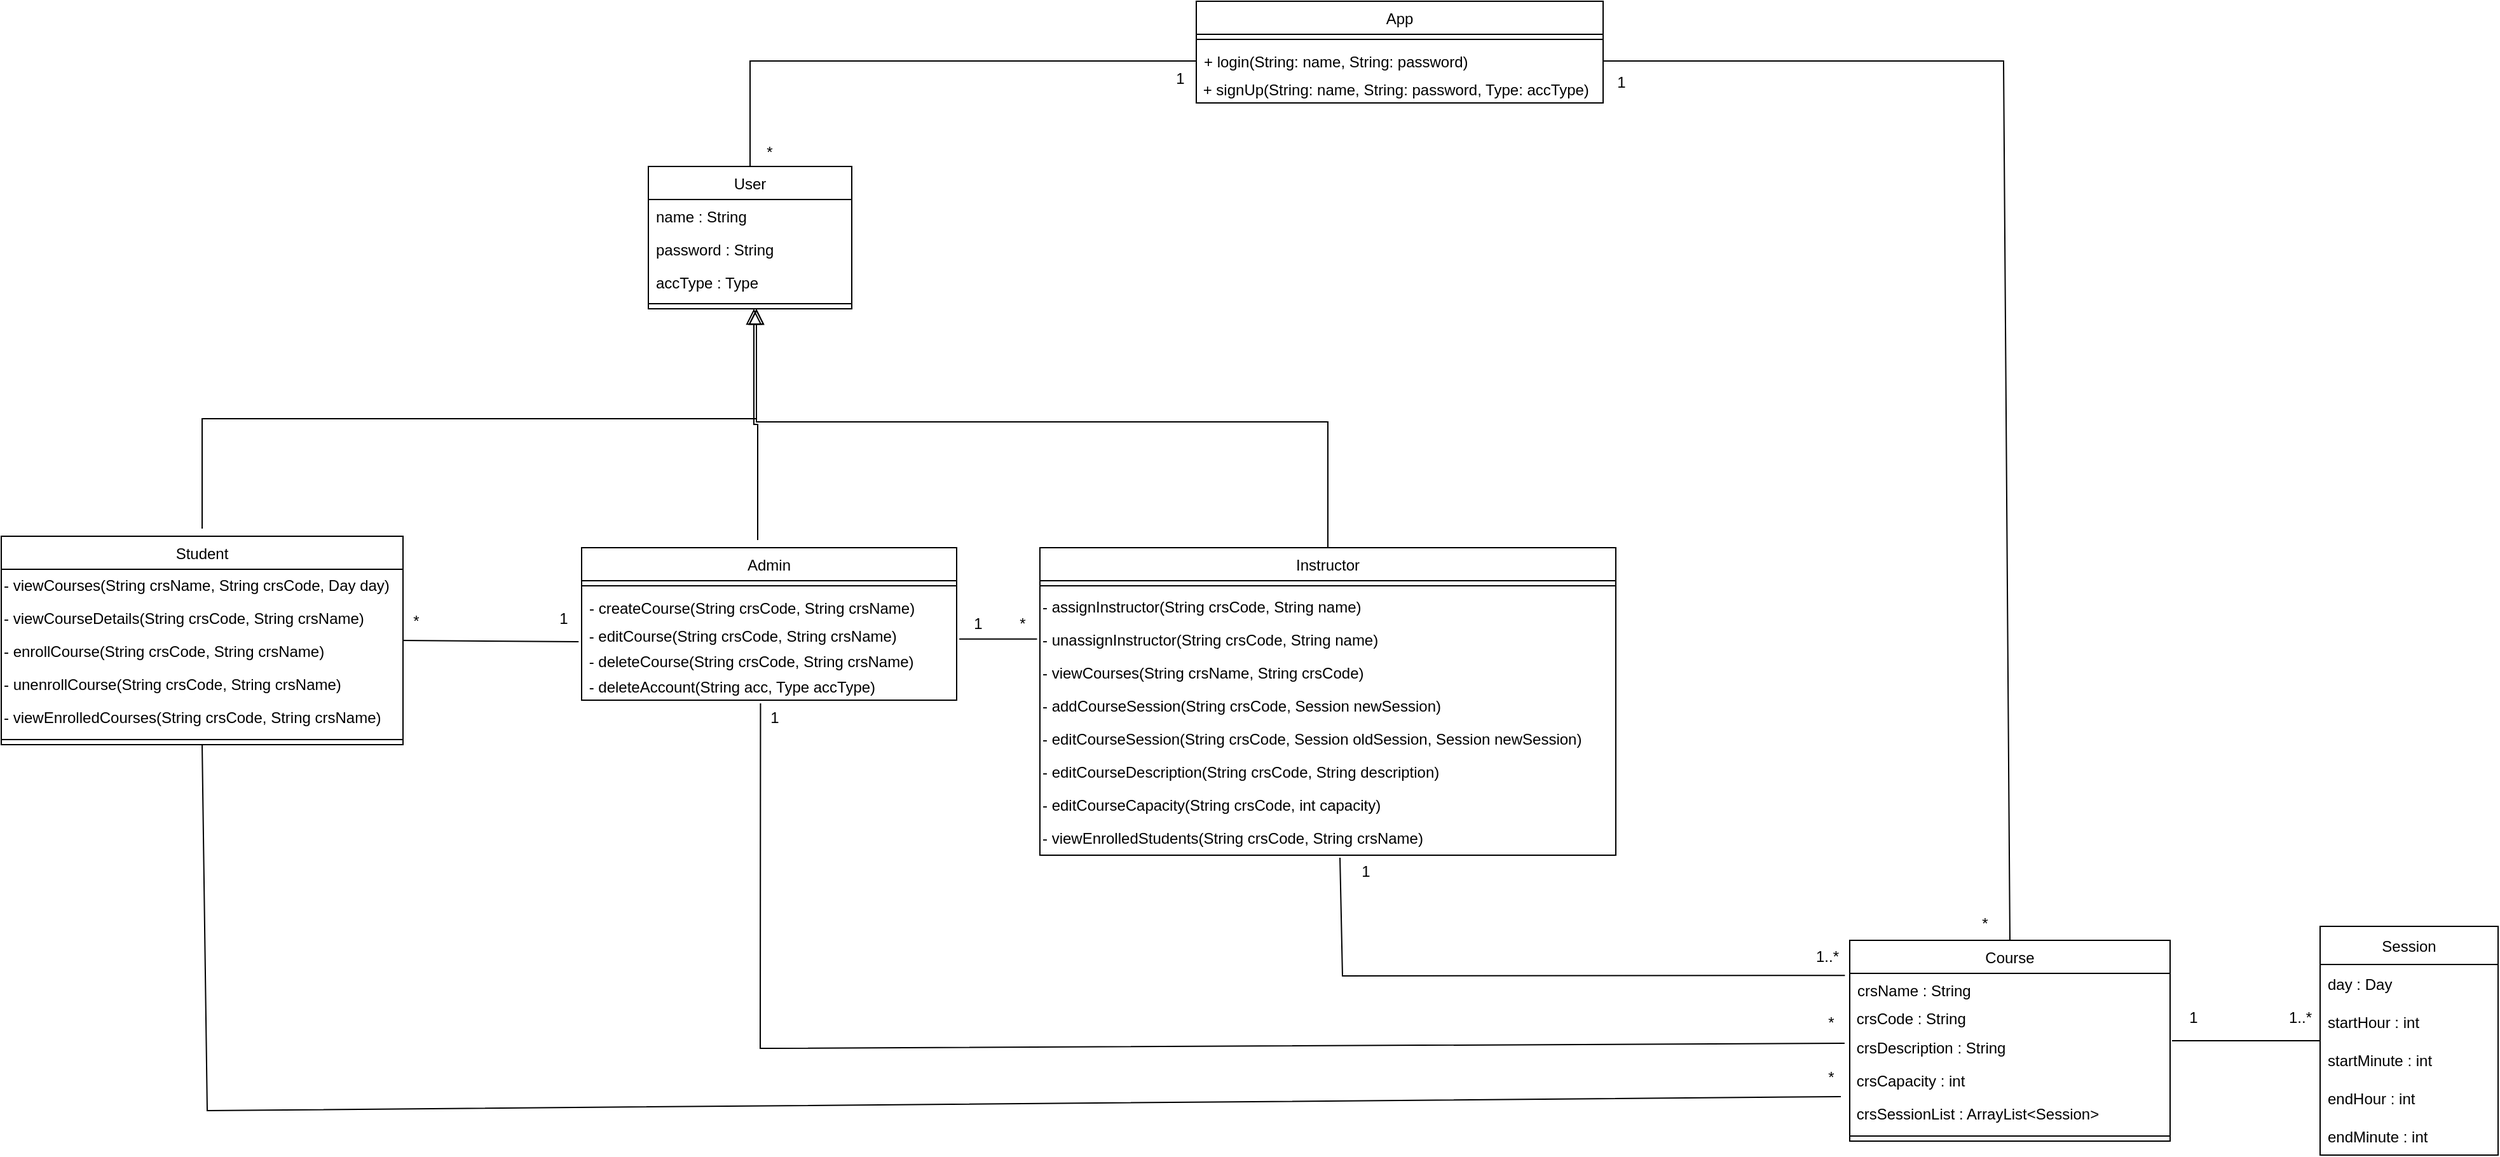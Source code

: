 <mxfile version="20.0.4" type="device"><diagram id="C5RBs43oDa-KdzZeNtuy" name="Page-1"><mxGraphModel dx="2489" dy="1955" grid="0" gridSize="10" guides="1" tooltips="1" connect="1" arrows="1" fold="1" page="1" pageScale="1" pageWidth="827" pageHeight="1169" math="0" shadow="0"><root><mxCell id="WIyWlLk6GJQsqaUBKTNV-0"/><mxCell id="WIyWlLk6GJQsqaUBKTNV-1" parent="WIyWlLk6GJQsqaUBKTNV-0"/><mxCell id="zkfFHV4jXpPFQw0GAbJ--0" value="User" style="swimlane;fontStyle=0;align=center;verticalAlign=top;childLayout=stackLayout;horizontal=1;startSize=26;horizontalStack=0;resizeParent=1;resizeLast=0;collapsible=1;marginBottom=0;rounded=0;shadow=0;strokeWidth=1;" parent="WIyWlLk6GJQsqaUBKTNV-1" vertex="1"><mxGeometry y="120" width="160" height="112" as="geometry"><mxRectangle x="230" y="140" width="160" height="26" as="alternateBounds"/></mxGeometry></mxCell><mxCell id="zkfFHV4jXpPFQw0GAbJ--1" value="name : String" style="text;align=left;verticalAlign=top;spacingLeft=4;spacingRight=4;overflow=hidden;rotatable=0;points=[[0,0.5],[1,0.5]];portConstraint=eastwest;" parent="zkfFHV4jXpPFQw0GAbJ--0" vertex="1"><mxGeometry y="26" width="160" height="26" as="geometry"/></mxCell><mxCell id="zkfFHV4jXpPFQw0GAbJ--2" value="password : String" style="text;align=left;verticalAlign=top;spacingLeft=4;spacingRight=4;overflow=hidden;rotatable=0;points=[[0,0.5],[1,0.5]];portConstraint=eastwest;rounded=0;shadow=0;html=0;" parent="zkfFHV4jXpPFQw0GAbJ--0" vertex="1"><mxGeometry y="52" width="160" height="26" as="geometry"/></mxCell><mxCell id="zkfFHV4jXpPFQw0GAbJ--3" value="accType : Type" style="text;align=left;verticalAlign=top;spacingLeft=4;spacingRight=4;overflow=hidden;rotatable=0;points=[[0,0.5],[1,0.5]];portConstraint=eastwest;rounded=0;shadow=0;html=0;" parent="zkfFHV4jXpPFQw0GAbJ--0" vertex="1"><mxGeometry y="78" width="160" height="26" as="geometry"/></mxCell><mxCell id="zkfFHV4jXpPFQw0GAbJ--4" value="" style="line;html=1;strokeWidth=1;align=left;verticalAlign=middle;spacingTop=-1;spacingLeft=3;spacingRight=3;rotatable=0;labelPosition=right;points=[];portConstraint=eastwest;" parent="zkfFHV4jXpPFQw0GAbJ--0" vertex="1"><mxGeometry y="104" width="160" height="8" as="geometry"/></mxCell><mxCell id="zkfFHV4jXpPFQw0GAbJ--6" value="Admin" style="swimlane;fontStyle=0;align=center;verticalAlign=top;childLayout=stackLayout;horizontal=1;startSize=26;horizontalStack=0;resizeParent=1;resizeLast=0;collapsible=1;marginBottom=0;rounded=0;shadow=0;strokeWidth=1;" parent="WIyWlLk6GJQsqaUBKTNV-1" vertex="1"><mxGeometry x="-52.5" y="420" width="295" height="120" as="geometry"><mxRectangle x="130" y="380" width="160" height="26" as="alternateBounds"/></mxGeometry></mxCell><mxCell id="zkfFHV4jXpPFQw0GAbJ--9" value="" style="line;html=1;strokeWidth=1;align=left;verticalAlign=middle;spacingTop=-1;spacingLeft=3;spacingRight=3;rotatable=0;labelPosition=right;points=[];portConstraint=eastwest;" parent="zkfFHV4jXpPFQw0GAbJ--6" vertex="1"><mxGeometry y="26" width="295" height="8" as="geometry"/></mxCell><mxCell id="zkfFHV4jXpPFQw0GAbJ--11" value="- createCourse(String crsCode, String crsName)" style="text;align=left;verticalAlign=top;spacingLeft=4;spacingRight=4;overflow=hidden;rotatable=0;points=[[0,0.5],[1,0.5]];portConstraint=eastwest;" parent="zkfFHV4jXpPFQw0GAbJ--6" vertex="1"><mxGeometry y="34" width="295" height="26" as="geometry"/></mxCell><mxCell id="dSjiHnSoNEr7GMfDtSUH-16" value="&amp;nbsp;- editCourse(String crsCode, String crsName)" style="text;html=1;resizable=0;autosize=1;align=left;verticalAlign=middle;points=[];fillColor=none;strokeColor=none;rounded=0;" parent="zkfFHV4jXpPFQw0GAbJ--6" vertex="1"><mxGeometry y="60" width="295" height="20" as="geometry"/></mxCell><mxCell id="dSjiHnSoNEr7GMfDtSUH-17" value="&amp;nbsp;- deleteCourse(String crsCode, String crsName)" style="text;html=1;resizable=0;autosize=1;align=left;verticalAlign=middle;points=[];fillColor=none;strokeColor=none;rounded=0;" parent="zkfFHV4jXpPFQw0GAbJ--6" vertex="1"><mxGeometry y="80" width="295" height="20" as="geometry"/></mxCell><mxCell id="dSjiHnSoNEr7GMfDtSUH-19" value="&amp;nbsp;- deleteAccount(String acc, Type accType)" style="text;html=1;resizable=0;autosize=1;align=left;verticalAlign=middle;points=[];fillColor=none;strokeColor=none;rounded=0;" parent="zkfFHV4jXpPFQw0GAbJ--6" vertex="1"><mxGeometry y="100" width="295" height="20" as="geometry"/></mxCell><mxCell id="zkfFHV4jXpPFQw0GAbJ--12" value="" style="endArrow=block;endSize=10;endFill=0;shadow=0;strokeWidth=1;rounded=0;edgeStyle=elbowEdgeStyle;elbow=vertical;" parent="WIyWlLk6GJQsqaUBKTNV-1" edge="1"><mxGeometry width="160" relative="1" as="geometry"><mxPoint x="86" y="414" as="sourcePoint"/><mxPoint x="83" y="232" as="targetPoint"/></mxGeometry></mxCell><mxCell id="zkfFHV4jXpPFQw0GAbJ--13" value="Student" style="swimlane;fontStyle=0;align=center;verticalAlign=top;childLayout=stackLayout;horizontal=1;startSize=26;horizontalStack=0;resizeParent=1;resizeLast=0;collapsible=1;marginBottom=0;rounded=0;shadow=0;strokeWidth=1;" parent="WIyWlLk6GJQsqaUBKTNV-1" vertex="1"><mxGeometry x="-509" y="411" width="316" height="164" as="geometry"><mxRectangle x="340" y="380" width="170" height="26" as="alternateBounds"/></mxGeometry></mxCell><mxCell id="kXjcyVmb13B4pFArsCAS-3" value="- viewCourses(String crsName, String crsCode, Day day)" style="text;html=1;resizable=0;autosize=1;align=left;verticalAlign=middle;points=[];fillColor=none;strokeColor=none;rounded=0;" vertex="1" parent="zkfFHV4jXpPFQw0GAbJ--13"><mxGeometry y="26" width="316" height="26" as="geometry"/></mxCell><mxCell id="kXjcyVmb13B4pFArsCAS-7" value="- viewCourseDetails(String crsCode, String crsName)" style="text;html=1;resizable=0;autosize=1;align=left;verticalAlign=middle;points=[];fillColor=none;strokeColor=none;rounded=0;" vertex="1" parent="zkfFHV4jXpPFQw0GAbJ--13"><mxGeometry y="52" width="316" height="26" as="geometry"/></mxCell><mxCell id="kXjcyVmb13B4pFArsCAS-8" value="- enrollCourse(String crsCode, String crsName)" style="text;html=1;resizable=0;autosize=1;align=left;verticalAlign=middle;points=[];fillColor=none;strokeColor=none;rounded=0;" vertex="1" parent="zkfFHV4jXpPFQw0GAbJ--13"><mxGeometry y="78" width="316" height="26" as="geometry"/></mxCell><mxCell id="kXjcyVmb13B4pFArsCAS-10" value="- unenrollCourse(String crsCode, String crsName)" style="text;html=1;resizable=0;autosize=1;align=left;verticalAlign=middle;points=[];fillColor=none;strokeColor=none;rounded=0;" vertex="1" parent="zkfFHV4jXpPFQw0GAbJ--13"><mxGeometry y="104" width="316" height="26" as="geometry"/></mxCell><mxCell id="kXjcyVmb13B4pFArsCAS-9" value="- viewEnrolledCourses(String crsCode, String crsName)" style="text;html=1;resizable=0;autosize=1;align=left;verticalAlign=middle;points=[];fillColor=none;strokeColor=none;rounded=0;" vertex="1" parent="zkfFHV4jXpPFQw0GAbJ--13"><mxGeometry y="130" width="316" height="26" as="geometry"/></mxCell><mxCell id="zkfFHV4jXpPFQw0GAbJ--15" value="" style="line;html=1;strokeWidth=1;align=left;verticalAlign=middle;spacingTop=-1;spacingLeft=3;spacingRight=3;rotatable=0;labelPosition=right;points=[];portConstraint=eastwest;" parent="zkfFHV4jXpPFQw0GAbJ--13" vertex="1"><mxGeometry y="156" width="316" height="8" as="geometry"/></mxCell><mxCell id="zkfFHV4jXpPFQw0GAbJ--16" value="" style="endArrow=block;endSize=10;endFill=0;shadow=0;strokeWidth=1;rounded=0;edgeStyle=elbowEdgeStyle;elbow=vertical;" parent="WIyWlLk6GJQsqaUBKTNV-1" edge="1"><mxGeometry width="160" relative="1" as="geometry"><mxPoint x="-351" y="405" as="sourcePoint"/><mxPoint x="85" y="232" as="targetPoint"/></mxGeometry></mxCell><mxCell id="zkfFHV4jXpPFQw0GAbJ--17" value="App" style="swimlane;fontStyle=0;align=center;verticalAlign=top;childLayout=stackLayout;horizontal=1;startSize=26;horizontalStack=0;resizeParent=1;resizeLast=0;collapsible=1;marginBottom=0;rounded=0;shadow=0;strokeWidth=1;" parent="WIyWlLk6GJQsqaUBKTNV-1" vertex="1"><mxGeometry x="431" y="-10" width="320" height="80" as="geometry"><mxRectangle x="550" y="140" width="160" height="26" as="alternateBounds"/></mxGeometry></mxCell><mxCell id="zkfFHV4jXpPFQw0GAbJ--23" value="" style="line;html=1;strokeWidth=1;align=left;verticalAlign=middle;spacingTop=-1;spacingLeft=3;spacingRight=3;rotatable=0;labelPosition=right;points=[];portConstraint=eastwest;" parent="zkfFHV4jXpPFQw0GAbJ--17" vertex="1"><mxGeometry y="26" width="320" height="8" as="geometry"/></mxCell><mxCell id="zkfFHV4jXpPFQw0GAbJ--24" value="+ login(String: name, String: password)" style="text;align=left;verticalAlign=top;spacingLeft=4;spacingRight=4;overflow=hidden;rotatable=0;points=[[0,0.5],[1,0.5]];portConstraint=eastwest;" parent="zkfFHV4jXpPFQw0GAbJ--17" vertex="1"><mxGeometry y="34" width="320" height="26" as="geometry"/></mxCell><mxCell id="dSjiHnSoNEr7GMfDtSUH-7" value="&amp;nbsp;+ signUp(String: name, String: password, Type: accType)" style="text;html=1;align=left;verticalAlign=middle;resizable=0;points=[];autosize=1;strokeColor=none;fillColor=none;" parent="zkfFHV4jXpPFQw0GAbJ--17" vertex="1"><mxGeometry y="60" width="320" height="20" as="geometry"/></mxCell><mxCell id="dSjiHnSoNEr7GMfDtSUH-0" value="Instructor" style="swimlane;fontStyle=0;align=center;verticalAlign=top;childLayout=stackLayout;horizontal=1;startSize=26;horizontalStack=0;resizeParent=1;resizeParentMax=0;resizeLast=0;collapsible=1;marginBottom=0;" parent="WIyWlLk6GJQsqaUBKTNV-1" vertex="1"><mxGeometry x="308" y="420" width="453" height="242" as="geometry"/></mxCell><mxCell id="dSjiHnSoNEr7GMfDtSUH-2" value="" style="line;strokeWidth=1;fillColor=none;align=left;verticalAlign=middle;spacingTop=-1;spacingLeft=3;spacingRight=3;rotatable=0;labelPosition=right;points=[];portConstraint=eastwest;" parent="dSjiHnSoNEr7GMfDtSUH-0" vertex="1"><mxGeometry y="26" width="453" height="8" as="geometry"/></mxCell><mxCell id="snI3bvTsSXkvnuMoRKfe-2" value="- assignInstructor(String crsCode, String name)" style="text;html=1;resizable=0;autosize=1;align=left;verticalAlign=middle;points=[];fillColor=none;strokeColor=none;rounded=0;" parent="dSjiHnSoNEr7GMfDtSUH-0" vertex="1"><mxGeometry y="34" width="453" height="26" as="geometry"/></mxCell><mxCell id="snI3bvTsSXkvnuMoRKfe-3" value="- unassignInstructor(String crsCode, String name)" style="text;html=1;resizable=0;autosize=1;align=left;verticalAlign=middle;points=[];fillColor=none;strokeColor=none;rounded=0;" parent="dSjiHnSoNEr7GMfDtSUH-0" vertex="1"><mxGeometry y="60" width="453" height="26" as="geometry"/></mxCell><mxCell id="snI3bvTsSXkvnuMoRKfe-6" value="- viewCourses(String crsName, String crsCode)" style="text;html=1;resizable=0;autosize=1;align=left;verticalAlign=middle;points=[];fillColor=none;strokeColor=none;rounded=0;" parent="dSjiHnSoNEr7GMfDtSUH-0" vertex="1"><mxGeometry y="86" width="453" height="26" as="geometry"/></mxCell><mxCell id="snI3bvTsSXkvnuMoRKfe-4" value="- addCourseSession(String crsCode, Session newSession)" style="text;html=1;resizable=0;autosize=1;align=left;verticalAlign=middle;points=[];fillColor=none;strokeColor=none;rounded=0;" parent="dSjiHnSoNEr7GMfDtSUH-0" vertex="1"><mxGeometry y="112" width="453" height="26" as="geometry"/></mxCell><mxCell id="snI3bvTsSXkvnuMoRKfe-7" value="- editCourseSession(String crsCode, Session oldSession, Session newSession)" style="text;html=1;resizable=0;autosize=1;align=left;verticalAlign=middle;points=[];fillColor=none;strokeColor=none;rounded=0;" parent="dSjiHnSoNEr7GMfDtSUH-0" vertex="1"><mxGeometry y="138" width="453" height="26" as="geometry"/></mxCell><mxCell id="snI3bvTsSXkvnuMoRKfe-5" value="- editCourseDescription(String crsCode, String description)" style="text;html=1;resizable=0;autosize=1;align=left;verticalAlign=middle;points=[];fillColor=none;strokeColor=none;rounded=0;" parent="dSjiHnSoNEr7GMfDtSUH-0" vertex="1"><mxGeometry y="164" width="453" height="26" as="geometry"/></mxCell><mxCell id="snI3bvTsSXkvnuMoRKfe-8" value="- editCourseCapacity(String crsCode, int capacity)" style="text;html=1;resizable=0;autosize=1;align=left;verticalAlign=middle;points=[];fillColor=none;strokeColor=none;rounded=0;" parent="dSjiHnSoNEr7GMfDtSUH-0" vertex="1"><mxGeometry y="190" width="453" height="26" as="geometry"/></mxCell><mxCell id="kXjcyVmb13B4pFArsCAS-11" value="- viewEnrolledStudents(String crsCode, String crsName)" style="text;html=1;resizable=0;autosize=1;align=left;verticalAlign=middle;points=[];fillColor=none;strokeColor=none;rounded=0;" vertex="1" parent="dSjiHnSoNEr7GMfDtSUH-0"><mxGeometry y="216" width="453" height="26" as="geometry"/></mxCell><mxCell id="dSjiHnSoNEr7GMfDtSUH-8" value="" style="endArrow=none;html=1;rounded=0;entryX=0;entryY=0.5;entryDx=0;entryDy=0;exitX=0.5;exitY=0;exitDx=0;exitDy=0;" parent="WIyWlLk6GJQsqaUBKTNV-1" source="zkfFHV4jXpPFQw0GAbJ--0" target="zkfFHV4jXpPFQw0GAbJ--24" edge="1"><mxGeometry width="50" height="50" relative="1" as="geometry"><mxPoint x="390" y="310" as="sourcePoint"/><mxPoint x="440" y="260" as="targetPoint"/><Array as="points"><mxPoint x="80" y="37"/></Array></mxGeometry></mxCell><mxCell id="dSjiHnSoNEr7GMfDtSUH-9" value="1" style="text;html=1;resizable=0;autosize=1;align=center;verticalAlign=middle;points=[];fillColor=none;strokeColor=none;rounded=0;" parent="WIyWlLk6GJQsqaUBKTNV-1" vertex="1"><mxGeometry x="408" y="41" width="20" height="20" as="geometry"/></mxCell><mxCell id="dSjiHnSoNEr7GMfDtSUH-10" value="*" style="text;html=1;resizable=0;autosize=1;align=center;verticalAlign=middle;points=[];fillColor=none;strokeColor=none;rounded=0;" parent="WIyWlLk6GJQsqaUBKTNV-1" vertex="1"><mxGeometry x="85" y="99" width="20" height="20" as="geometry"/></mxCell><mxCell id="dSjiHnSoNEr7GMfDtSUH-11" value="Course" style="swimlane;fontStyle=0;align=center;verticalAlign=top;childLayout=stackLayout;horizontal=1;startSize=26;horizontalStack=0;resizeParent=1;resizeParentMax=0;resizeLast=0;collapsible=1;marginBottom=0;" parent="WIyWlLk6GJQsqaUBKTNV-1" vertex="1"><mxGeometry x="945" y="729" width="252" height="158" as="geometry"/></mxCell><mxCell id="dSjiHnSoNEr7GMfDtSUH-12" value="crsName : String" style="text;strokeColor=none;fillColor=none;align=left;verticalAlign=top;spacingLeft=4;spacingRight=4;overflow=hidden;rotatable=0;points=[[0,0.5],[1,0.5]];portConstraint=eastwest;" parent="dSjiHnSoNEr7GMfDtSUH-11" vertex="1"><mxGeometry y="26" width="252" height="26" as="geometry"/></mxCell><mxCell id="snI3bvTsSXkvnuMoRKfe-9" value="&amp;nbsp;crsCode : String" style="text;html=1;resizable=0;autosize=1;align=left;verticalAlign=middle;points=[];fillColor=none;strokeColor=none;rounded=0;" parent="dSjiHnSoNEr7GMfDtSUH-11" vertex="1"><mxGeometry y="52" width="252" height="20" as="geometry"/></mxCell><mxCell id="dSjiHnSoNEr7GMfDtSUH-15" value="&amp;nbsp;crsDescription : String" style="text;html=1;resizable=0;autosize=1;align=left;verticalAlign=middle;points=[];fillColor=none;strokeColor=none;rounded=0;" parent="dSjiHnSoNEr7GMfDtSUH-11" vertex="1"><mxGeometry y="72" width="252" height="26" as="geometry"/></mxCell><mxCell id="snI3bvTsSXkvnuMoRKfe-10" value="&amp;nbsp;crsCapacity : int" style="text;html=1;resizable=0;autosize=1;align=left;verticalAlign=middle;points=[];fillColor=none;strokeColor=none;rounded=0;" parent="dSjiHnSoNEr7GMfDtSUH-11" vertex="1"><mxGeometry y="98" width="252" height="26" as="geometry"/></mxCell><mxCell id="snI3bvTsSXkvnuMoRKfe-11" value="&amp;nbsp;crsSessionList : ArrayList&amp;lt;Session&amp;gt;" style="text;html=1;resizable=0;autosize=1;align=left;verticalAlign=middle;points=[];fillColor=none;strokeColor=none;rounded=0;" parent="dSjiHnSoNEr7GMfDtSUH-11" vertex="1"><mxGeometry y="124" width="252" height="26" as="geometry"/></mxCell><mxCell id="dSjiHnSoNEr7GMfDtSUH-13" value="" style="line;strokeWidth=1;fillColor=none;align=left;verticalAlign=middle;spacingTop=-1;spacingLeft=3;spacingRight=3;rotatable=0;labelPosition=right;points=[];portConstraint=eastwest;" parent="dSjiHnSoNEr7GMfDtSUH-11" vertex="1"><mxGeometry y="150" width="252" height="8" as="geometry"/></mxCell><mxCell id="dSjiHnSoNEr7GMfDtSUH-24" value="1" style="text;html=1;resizable=0;autosize=1;align=center;verticalAlign=middle;points=[];fillColor=none;strokeColor=none;rounded=0;" parent="WIyWlLk6GJQsqaUBKTNV-1" vertex="1"><mxGeometry x="755" y="44" width="20" height="20" as="geometry"/></mxCell><mxCell id="dSjiHnSoNEr7GMfDtSUH-33" value="" style="endArrow=none;html=1;rounded=0;entryX=0.5;entryY=0;entryDx=0;entryDy=0;exitX=1;exitY=0.5;exitDx=0;exitDy=0;" parent="WIyWlLk6GJQsqaUBKTNV-1" source="zkfFHV4jXpPFQw0GAbJ--24" target="dSjiHnSoNEr7GMfDtSUH-11" edge="1"><mxGeometry width="50" height="50" relative="1" as="geometry"><mxPoint x="530" y="291.6" as="sourcePoint"/><mxPoint x="649.36" y="209.996" as="targetPoint"/><Array as="points"><mxPoint x="1066" y="37"/></Array></mxGeometry></mxCell><mxCell id="dSjiHnSoNEr7GMfDtSUH-34" value="" style="endArrow=block;endSize=10;endFill=0;shadow=0;strokeWidth=1;rounded=0;edgeStyle=elbowEdgeStyle;elbow=vertical;entryX=0.524;entryY=0.275;entryDx=0;entryDy=0;entryPerimeter=0;" parent="WIyWlLk6GJQsqaUBKTNV-1" source="dSjiHnSoNEr7GMfDtSUH-0" edge="1"><mxGeometry width="160" relative="1" as="geometry"><mxPoint x="447.16" y="478.8" as="sourcePoint"/><mxPoint x="85.0" y="232.0" as="targetPoint"/><Array as="points"><mxPoint x="265" y="321"/><mxPoint x="114.16" y="261.8"/><mxPoint x="227.16" y="303.8"/><mxPoint x="327.16" y="353.8"/></Array></mxGeometry></mxCell><mxCell id="snI3bvTsSXkvnuMoRKfe-12" value="" style="endArrow=none;html=1;rounded=0;exitX=1.006;exitY=0.269;exitDx=0;exitDy=0;exitPerimeter=0;" parent="WIyWlLk6GJQsqaUBKTNV-1" source="dSjiHnSoNEr7GMfDtSUH-15" target="snI3bvTsSXkvnuMoRKfe-13" edge="1"><mxGeometry width="50" height="50" relative="1" as="geometry"><mxPoint x="828" y="244" as="sourcePoint"/><mxPoint x="961" y="247" as="targetPoint"/></mxGeometry></mxCell><mxCell id="snI3bvTsSXkvnuMoRKfe-13" value="Session" style="swimlane;fontStyle=0;childLayout=stackLayout;horizontal=1;startSize=30;horizontalStack=0;resizeParent=1;resizeParentMax=0;resizeLast=0;collapsible=1;marginBottom=0;" parent="WIyWlLk6GJQsqaUBKTNV-1" vertex="1"><mxGeometry x="1315" y="718" width="140" height="180" as="geometry"/></mxCell><mxCell id="snI3bvTsSXkvnuMoRKfe-14" value="day : Day" style="text;strokeColor=none;fillColor=none;align=left;verticalAlign=middle;spacingLeft=4;spacingRight=4;overflow=hidden;points=[[0,0.5],[1,0.5]];portConstraint=eastwest;rotatable=0;" parent="snI3bvTsSXkvnuMoRKfe-13" vertex="1"><mxGeometry y="30" width="140" height="30" as="geometry"/></mxCell><mxCell id="snI3bvTsSXkvnuMoRKfe-15" value="startHour : int" style="text;strokeColor=none;fillColor=none;align=left;verticalAlign=middle;spacingLeft=4;spacingRight=4;overflow=hidden;points=[[0,0.5],[1,0.5]];portConstraint=eastwest;rotatable=0;" parent="snI3bvTsSXkvnuMoRKfe-13" vertex="1"><mxGeometry y="60" width="140" height="30" as="geometry"/></mxCell><mxCell id="snI3bvTsSXkvnuMoRKfe-16" value="startMinute : int" style="text;strokeColor=none;fillColor=none;align=left;verticalAlign=middle;spacingLeft=4;spacingRight=4;overflow=hidden;points=[[0,0.5],[1,0.5]];portConstraint=eastwest;rotatable=0;" parent="snI3bvTsSXkvnuMoRKfe-13" vertex="1"><mxGeometry y="90" width="140" height="30" as="geometry"/></mxCell><mxCell id="snI3bvTsSXkvnuMoRKfe-17" value="endHour : int" style="text;strokeColor=none;fillColor=none;align=left;verticalAlign=middle;spacingLeft=4;spacingRight=4;overflow=hidden;points=[[0,0.5],[1,0.5]];portConstraint=eastwest;rotatable=0;" parent="snI3bvTsSXkvnuMoRKfe-13" vertex="1"><mxGeometry y="120" width="140" height="30" as="geometry"/></mxCell><mxCell id="snI3bvTsSXkvnuMoRKfe-18" value="endMinute : int" style="text;strokeColor=none;fillColor=none;align=left;verticalAlign=middle;spacingLeft=4;spacingRight=4;overflow=hidden;points=[[0,0.5],[1,0.5]];portConstraint=eastwest;rotatable=0;" parent="snI3bvTsSXkvnuMoRKfe-13" vertex="1"><mxGeometry y="150" width="140" height="30" as="geometry"/></mxCell><mxCell id="snI3bvTsSXkvnuMoRKfe-20" value="*" style="text;html=1;resizable=0;autosize=1;align=center;verticalAlign=middle;points=[];fillColor=none;strokeColor=none;rounded=0;" parent="WIyWlLk6GJQsqaUBKTNV-1" vertex="1"><mxGeometry x="1039" y="703" width="23" height="26" as="geometry"/></mxCell><mxCell id="LKs3Flob3JbunGhz9_3X-0" value="1..*" style="text;html=1;resizable=0;autosize=1;align=center;verticalAlign=middle;points=[];fillColor=none;strokeColor=none;rounded=0;" parent="WIyWlLk6GJQsqaUBKTNV-1" vertex="1"><mxGeometry x="1285" y="781" width="28" height="18" as="geometry"/></mxCell><mxCell id="LKs3Flob3JbunGhz9_3X-1" value="1" style="text;html=1;resizable=0;autosize=1;align=center;verticalAlign=middle;points=[];fillColor=none;strokeColor=none;rounded=0;" parent="WIyWlLk6GJQsqaUBKTNV-1" vertex="1"><mxGeometry x="1206" y="781" width="17" height="18" as="geometry"/></mxCell><mxCell id="LKs3Flob3JbunGhz9_3X-2" value="" style="endArrow=none;html=1;rounded=0;entryX=1.007;entryY=0.594;entryDx=0;entryDy=0;entryPerimeter=0;exitX=-0.005;exitY=0.457;exitDx=0;exitDy=0;exitPerimeter=0;" parent="WIyWlLk6GJQsqaUBKTNV-1" source="snI3bvTsSXkvnuMoRKfe-3" target="dSjiHnSoNEr7GMfDtSUH-16" edge="1"><mxGeometry width="50" height="50" relative="1" as="geometry"><mxPoint x="556" y="565" as="sourcePoint"/><mxPoint x="606" y="515" as="targetPoint"/></mxGeometry></mxCell><mxCell id="LKs3Flob3JbunGhz9_3X-3" value="" style="endArrow=none;html=1;rounded=0;entryX=1;entryY=0.5;entryDx=0;entryDy=0;exitX=-0.008;exitY=0.7;exitDx=0;exitDy=0;exitPerimeter=0;" parent="WIyWlLk6GJQsqaUBKTNV-1" target="zkfFHV4jXpPFQw0GAbJ--13" edge="1" source="dSjiHnSoNEr7GMfDtSUH-16"><mxGeometry width="50" height="50" relative="1" as="geometry"><mxPoint x="-54" y="443" as="sourcePoint"/><mxPoint x="606" y="515" as="targetPoint"/></mxGeometry></mxCell><mxCell id="LKs3Flob3JbunGhz9_3X-5" value="1" style="text;html=1;resizable=0;autosize=1;align=center;verticalAlign=middle;points=[];fillColor=none;strokeColor=none;rounded=0;" parent="WIyWlLk6GJQsqaUBKTNV-1" vertex="1"><mxGeometry x="-76" y="467" width="17" height="18" as="geometry"/></mxCell><mxCell id="LKs3Flob3JbunGhz9_3X-6" value="1" style="text;html=1;resizable=0;autosize=1;align=center;verticalAlign=middle;points=[];fillColor=none;strokeColor=none;rounded=0;" parent="WIyWlLk6GJQsqaUBKTNV-1" vertex="1"><mxGeometry x="250" y="471" width="17" height="18" as="geometry"/></mxCell><mxCell id="LKs3Flob3JbunGhz9_3X-7" value="" style="endArrow=none;html=1;rounded=0;entryX=0.477;entryY=1.124;entryDx=0;entryDy=0;entryPerimeter=0;exitX=-0.016;exitY=0.346;exitDx=0;exitDy=0;exitPerimeter=0;" parent="WIyWlLk6GJQsqaUBKTNV-1" source="dSjiHnSoNEr7GMfDtSUH-15" target="dSjiHnSoNEr7GMfDtSUH-19" edge="1"><mxGeometry width="50" height="50" relative="1" as="geometry"><mxPoint x="85" y="810" as="sourcePoint"/><mxPoint x="606" y="515" as="targetPoint"/><Array as="points"><mxPoint x="88" y="814"/></Array></mxGeometry></mxCell><mxCell id="LKs3Flob3JbunGhz9_3X-8" value="" style="endArrow=none;html=1;rounded=0;entryX=0.521;entryY=1.077;entryDx=0;entryDy=0;entryPerimeter=0;exitX=-0.015;exitY=0.061;exitDx=0;exitDy=0;exitPerimeter=0;" parent="WIyWlLk6GJQsqaUBKTNV-1" source="dSjiHnSoNEr7GMfDtSUH-12" target="kXjcyVmb13B4pFArsCAS-11" edge="1"><mxGeometry width="50" height="50" relative="1" as="geometry"><mxPoint x="950.968" y="819.996" as="sourcePoint"/><mxPoint x="98.215" y="552.48" as="targetPoint"/><Array as="points"><mxPoint x="546" y="757"/></Array></mxGeometry></mxCell><mxCell id="LKs3Flob3JbunGhz9_3X-10" value="1" style="text;html=1;resizable=0;autosize=1;align=center;verticalAlign=middle;points=[];fillColor=none;strokeColor=none;rounded=0;" parent="WIyWlLk6GJQsqaUBKTNV-1" vertex="1"><mxGeometry x="90" y="545" width="17" height="18" as="geometry"/></mxCell><mxCell id="LKs3Flob3JbunGhz9_3X-11" value="*" style="text;html=1;resizable=0;autosize=1;align=center;verticalAlign=middle;points=[];fillColor=none;strokeColor=none;rounded=0;" parent="WIyWlLk6GJQsqaUBKTNV-1" vertex="1"><mxGeometry x="282" y="467" width="23" height="26" as="geometry"/></mxCell><mxCell id="LKs3Flob3JbunGhz9_3X-12" value="*" style="text;html=1;resizable=0;autosize=1;align=center;verticalAlign=middle;points=[];fillColor=none;strokeColor=none;rounded=0;" parent="WIyWlLk6GJQsqaUBKTNV-1" vertex="1"><mxGeometry x="918" y="781" width="23" height="26" as="geometry"/></mxCell><mxCell id="LKs3Flob3JbunGhz9_3X-14" value="1" style="text;html=1;resizable=0;autosize=1;align=center;verticalAlign=middle;points=[];fillColor=none;strokeColor=none;rounded=0;" parent="WIyWlLk6GJQsqaUBKTNV-1" vertex="1"><mxGeometry x="551" y="662" width="25" height="26" as="geometry"/></mxCell><mxCell id="LKs3Flob3JbunGhz9_3X-15" value="1..*" style="text;html=1;resizable=0;autosize=1;align=center;verticalAlign=middle;points=[];fillColor=none;strokeColor=none;rounded=0;" parent="WIyWlLk6GJQsqaUBKTNV-1" vertex="1"><mxGeometry x="913" y="733" width="28" height="18" as="geometry"/></mxCell><mxCell id="kXjcyVmb13B4pFArsCAS-0" value="" style="endArrow=none;html=1;rounded=0;entryX=0.5;entryY=1;entryDx=0;entryDy=0;" edge="1" parent="WIyWlLk6GJQsqaUBKTNV-1" target="zkfFHV4jXpPFQw0GAbJ--13"><mxGeometry width="50" height="50" relative="1" as="geometry"><mxPoint x="938" y="852" as="sourcePoint"/><mxPoint x="20.215" y="626.48" as="targetPoint"/><Array as="points"><mxPoint x="-347" y="863"/></Array></mxGeometry></mxCell><mxCell id="kXjcyVmb13B4pFArsCAS-1" value="*" style="text;html=1;resizable=0;autosize=1;align=center;verticalAlign=middle;points=[];fillColor=none;strokeColor=none;rounded=0;" vertex="1" parent="WIyWlLk6GJQsqaUBKTNV-1"><mxGeometry x="918" y="824" width="23" height="26" as="geometry"/></mxCell><mxCell id="kXjcyVmb13B4pFArsCAS-2" value="*" style="text;html=1;resizable=0;autosize=1;align=center;verticalAlign=middle;points=[];fillColor=none;strokeColor=none;rounded=0;" vertex="1" parent="WIyWlLk6GJQsqaUBKTNV-1"><mxGeometry x="-195" y="465" width="23" height="26" as="geometry"/></mxCell></root></mxGraphModel></diagram></mxfile>